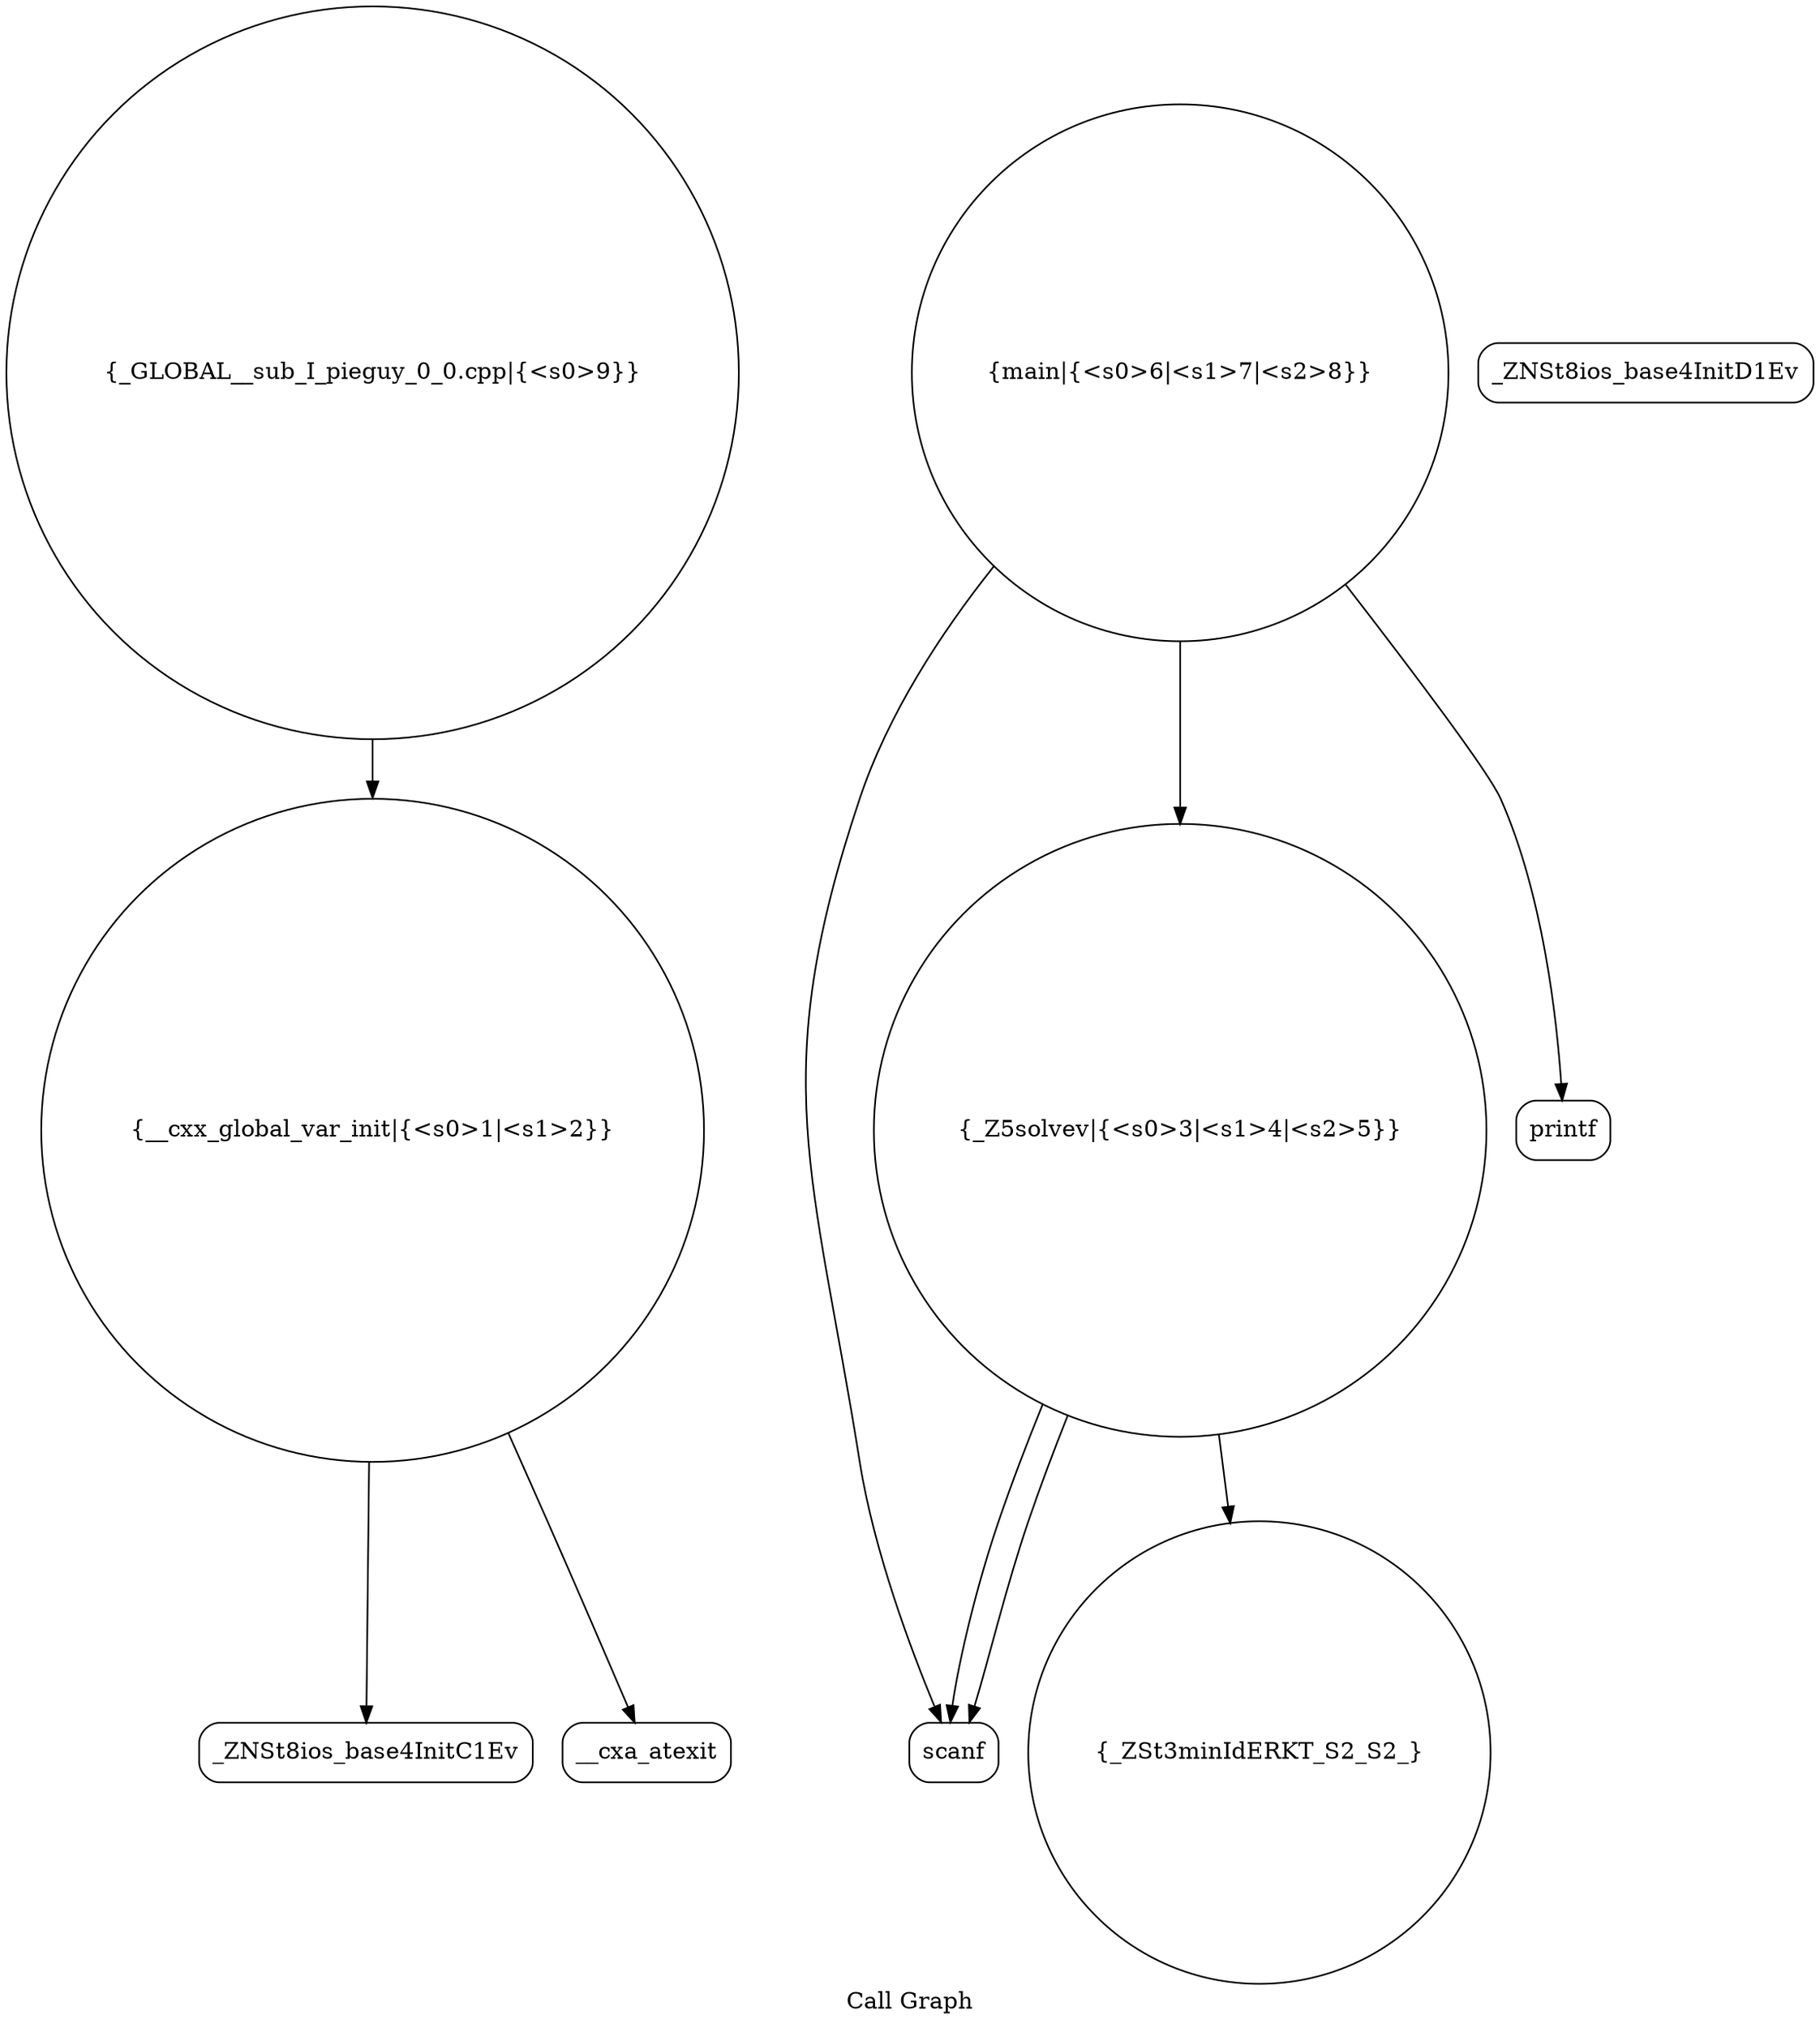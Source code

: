 digraph "Call Graph" {
	label="Call Graph";

	Node0x5573d25fb0d0 [shape=record,shape=circle,label="{__cxx_global_var_init|{<s0>1|<s1>2}}"];
	Node0x5573d25fb0d0:s0 -> Node0x5573d25fb560[color=black];
	Node0x5573d25fb0d0:s1 -> Node0x5573d25fb660[color=black];
	Node0x5573d25fb860 [shape=record,shape=circle,label="{main|{<s0>6|<s1>7|<s2>8}}"];
	Node0x5573d25fb860:s0 -> Node0x5573d25fb760[color=black];
	Node0x5573d25fb860:s1 -> Node0x5573d25fb6e0[color=black];
	Node0x5573d25fb860:s2 -> Node0x5573d25fb8e0[color=black];
	Node0x5573d25fb5e0 [shape=record,shape=Mrecord,label="{_ZNSt8ios_base4InitD1Ev}"];
	Node0x5573d25fb960 [shape=record,shape=circle,label="{_GLOBAL__sub_I_pieguy_0_0.cpp|{<s0>9}}"];
	Node0x5573d25fb960:s0 -> Node0x5573d25fb0d0[color=black];
	Node0x5573d25fb6e0 [shape=record,shape=circle,label="{_Z5solvev|{<s0>3|<s1>4|<s2>5}}"];
	Node0x5573d25fb6e0:s0 -> Node0x5573d25fb760[color=black];
	Node0x5573d25fb6e0:s1 -> Node0x5573d25fb760[color=black];
	Node0x5573d25fb6e0:s2 -> Node0x5573d25fb7e0[color=black];
	Node0x5573d25fb7e0 [shape=record,shape=circle,label="{_ZSt3minIdERKT_S2_S2_}"];
	Node0x5573d25fb560 [shape=record,shape=Mrecord,label="{_ZNSt8ios_base4InitC1Ev}"];
	Node0x5573d25fb8e0 [shape=record,shape=Mrecord,label="{printf}"];
	Node0x5573d25fb660 [shape=record,shape=Mrecord,label="{__cxa_atexit}"];
	Node0x5573d25fb760 [shape=record,shape=Mrecord,label="{scanf}"];
}
